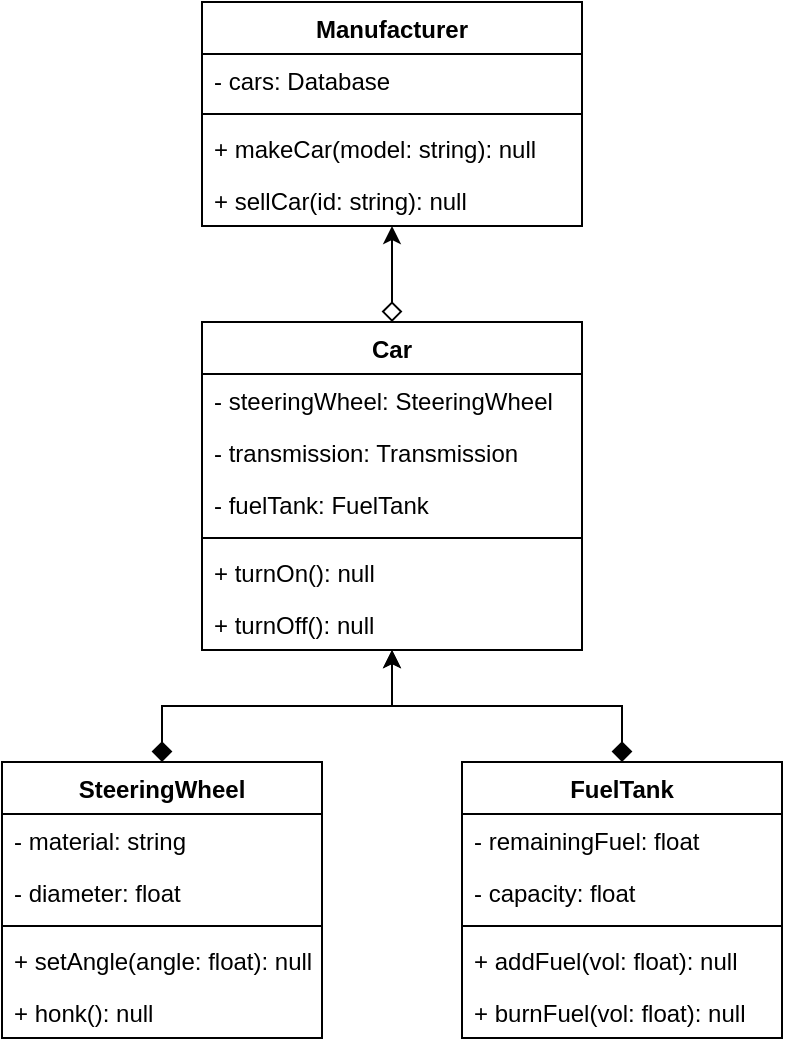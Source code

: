 <mxfile version="14.6.13" type="device"><diagram id="R2lEEEUBdFMjLlhIrx00" name="Page-1"><mxGraphModel dx="1086" dy="966" grid="1" gridSize="10" guides="1" tooltips="1" connect="1" arrows="1" fold="1" page="1" pageScale="1" pageWidth="430" pageHeight="550" math="0" shadow="0" extFonts="Permanent Marker^https://fonts.googleapis.com/css?family=Permanent+Marker"><root><mxCell id="0"/><mxCell id="1" parent="0"/><mxCell id="KaWwfsfiKh40zyoSKmLO-15" style="edgeStyle=orthogonalEdgeStyle;rounded=0;orthogonalLoop=1;jettySize=auto;html=1;exitX=0.5;exitY=0;exitDx=0;exitDy=0;startArrow=diamond;startFill=0;endSize=6;startSize=8;" edge="1" parent="1" source="KaWwfsfiKh40zyoSKmLO-1" target="KaWwfsfiKh40zyoSKmLO-8"><mxGeometry relative="1" as="geometry"/></mxCell><mxCell id="KaWwfsfiKh40zyoSKmLO-1" value="Car" style="swimlane;fontStyle=1;align=center;verticalAlign=top;childLayout=stackLayout;horizontal=1;startSize=26;horizontalStack=0;resizeParent=1;resizeParentMax=0;resizeLast=0;collapsible=1;marginBottom=0;" vertex="1" parent="1"><mxGeometry x="120" y="180" width="190" height="164" as="geometry"/></mxCell><mxCell id="KaWwfsfiKh40zyoSKmLO-2" value="- steeringWheel: SteeringWheel" style="text;strokeColor=none;fillColor=none;align=left;verticalAlign=top;spacingLeft=4;spacingRight=4;overflow=hidden;rotatable=0;points=[[0,0.5],[1,0.5]];portConstraint=eastwest;" vertex="1" parent="KaWwfsfiKh40zyoSKmLO-1"><mxGeometry y="26" width="190" height="26" as="geometry"/></mxCell><mxCell id="KaWwfsfiKh40zyoSKmLO-6" value="- transmission: Transmission" style="text;strokeColor=none;fillColor=none;align=left;verticalAlign=top;spacingLeft=4;spacingRight=4;overflow=hidden;rotatable=0;points=[[0,0.5],[1,0.5]];portConstraint=eastwest;" vertex="1" parent="KaWwfsfiKh40zyoSKmLO-1"><mxGeometry y="52" width="190" height="26" as="geometry"/></mxCell><mxCell id="KaWwfsfiKh40zyoSKmLO-7" value="- fuelTank: FuelTank" style="text;strokeColor=none;fillColor=none;align=left;verticalAlign=top;spacingLeft=4;spacingRight=4;overflow=hidden;rotatable=0;points=[[0,0.5],[1,0.5]];portConstraint=eastwest;" vertex="1" parent="KaWwfsfiKh40zyoSKmLO-1"><mxGeometry y="78" width="190" height="26" as="geometry"/></mxCell><mxCell id="KaWwfsfiKh40zyoSKmLO-3" value="" style="line;strokeWidth=1;fillColor=none;align=left;verticalAlign=middle;spacingTop=-1;spacingLeft=3;spacingRight=3;rotatable=0;labelPosition=right;points=[];portConstraint=eastwest;" vertex="1" parent="KaWwfsfiKh40zyoSKmLO-1"><mxGeometry y="104" width="190" height="8" as="geometry"/></mxCell><mxCell id="KaWwfsfiKh40zyoSKmLO-4" value="+ turnOn(): null" style="text;strokeColor=none;fillColor=none;align=left;verticalAlign=top;spacingLeft=4;spacingRight=4;overflow=hidden;rotatable=0;points=[[0,0.5],[1,0.5]];portConstraint=eastwest;" vertex="1" parent="KaWwfsfiKh40zyoSKmLO-1"><mxGeometry y="112" width="190" height="26" as="geometry"/></mxCell><mxCell id="KaWwfsfiKh40zyoSKmLO-16" value="+ turnOff(): null" style="text;strokeColor=none;fillColor=none;align=left;verticalAlign=top;spacingLeft=4;spacingRight=4;overflow=hidden;rotatable=0;points=[[0,0.5],[1,0.5]];portConstraint=eastwest;" vertex="1" parent="KaWwfsfiKh40zyoSKmLO-1"><mxGeometry y="138" width="190" height="26" as="geometry"/></mxCell><mxCell id="KaWwfsfiKh40zyoSKmLO-8" value="Manufacturer" style="swimlane;fontStyle=1;align=center;verticalAlign=top;childLayout=stackLayout;horizontal=1;startSize=26;horizontalStack=0;resizeParent=1;resizeParentMax=0;resizeLast=0;collapsible=1;marginBottom=0;" vertex="1" parent="1"><mxGeometry x="120" y="20" width="190" height="112" as="geometry"/></mxCell><mxCell id="KaWwfsfiKh40zyoSKmLO-9" value="- cars: Database" style="text;strokeColor=none;fillColor=none;align=left;verticalAlign=top;spacingLeft=4;spacingRight=4;overflow=hidden;rotatable=0;points=[[0,0.5],[1,0.5]];portConstraint=eastwest;" vertex="1" parent="KaWwfsfiKh40zyoSKmLO-8"><mxGeometry y="26" width="190" height="26" as="geometry"/></mxCell><mxCell id="KaWwfsfiKh40zyoSKmLO-10" value="" style="line;strokeWidth=1;fillColor=none;align=left;verticalAlign=middle;spacingTop=-1;spacingLeft=3;spacingRight=3;rotatable=0;labelPosition=right;points=[];portConstraint=eastwest;" vertex="1" parent="KaWwfsfiKh40zyoSKmLO-8"><mxGeometry y="52" width="190" height="8" as="geometry"/></mxCell><mxCell id="KaWwfsfiKh40zyoSKmLO-11" value="+ makeCar(model: string): null" style="text;strokeColor=none;fillColor=none;align=left;verticalAlign=top;spacingLeft=4;spacingRight=4;overflow=hidden;rotatable=0;points=[[0,0.5],[1,0.5]];portConstraint=eastwest;" vertex="1" parent="KaWwfsfiKh40zyoSKmLO-8"><mxGeometry y="60" width="190" height="26" as="geometry"/></mxCell><mxCell id="KaWwfsfiKh40zyoSKmLO-12" value="+ sellCar(id: string): null" style="text;strokeColor=none;fillColor=none;align=left;verticalAlign=top;spacingLeft=4;spacingRight=4;overflow=hidden;rotatable=0;points=[[0,0.5],[1,0.5]];portConstraint=eastwest;" vertex="1" parent="KaWwfsfiKh40zyoSKmLO-8"><mxGeometry y="86" width="190" height="26" as="geometry"/></mxCell><mxCell id="KaWwfsfiKh40zyoSKmLO-30" style="edgeStyle=orthogonalEdgeStyle;rounded=0;orthogonalLoop=1;jettySize=auto;html=1;exitX=0.5;exitY=0;exitDx=0;exitDy=0;startArrow=diamond;startFill=1;startSize=8;endSize=6;" edge="1" parent="1" source="KaWwfsfiKh40zyoSKmLO-18" target="KaWwfsfiKh40zyoSKmLO-1"><mxGeometry relative="1" as="geometry"/></mxCell><mxCell id="KaWwfsfiKh40zyoSKmLO-18" value="SteeringWheel" style="swimlane;fontStyle=1;align=center;verticalAlign=top;childLayout=stackLayout;horizontal=1;startSize=26;horizontalStack=0;resizeParent=1;resizeParentMax=0;resizeLast=0;collapsible=1;marginBottom=0;" vertex="1" parent="1"><mxGeometry x="20" y="400" width="160" height="138" as="geometry"/></mxCell><mxCell id="KaWwfsfiKh40zyoSKmLO-19" value="- material: string" style="text;strokeColor=none;fillColor=none;align=left;verticalAlign=top;spacingLeft=4;spacingRight=4;overflow=hidden;rotatable=0;points=[[0,0.5],[1,0.5]];portConstraint=eastwest;" vertex="1" parent="KaWwfsfiKh40zyoSKmLO-18"><mxGeometry y="26" width="160" height="26" as="geometry"/></mxCell><mxCell id="KaWwfsfiKh40zyoSKmLO-22" value="- diameter: float" style="text;strokeColor=none;fillColor=none;align=left;verticalAlign=top;spacingLeft=4;spacingRight=4;overflow=hidden;rotatable=0;points=[[0,0.5],[1,0.5]];portConstraint=eastwest;" vertex="1" parent="KaWwfsfiKh40zyoSKmLO-18"><mxGeometry y="52" width="160" height="26" as="geometry"/></mxCell><mxCell id="KaWwfsfiKh40zyoSKmLO-20" value="" style="line;strokeWidth=1;fillColor=none;align=left;verticalAlign=middle;spacingTop=-1;spacingLeft=3;spacingRight=3;rotatable=0;labelPosition=right;points=[];portConstraint=eastwest;" vertex="1" parent="KaWwfsfiKh40zyoSKmLO-18"><mxGeometry y="78" width="160" height="8" as="geometry"/></mxCell><mxCell id="KaWwfsfiKh40zyoSKmLO-21" value="+ setAngle(angle: float): null" style="text;strokeColor=none;fillColor=none;align=left;verticalAlign=top;spacingLeft=4;spacingRight=4;overflow=hidden;rotatable=0;points=[[0,0.5],[1,0.5]];portConstraint=eastwest;" vertex="1" parent="KaWwfsfiKh40zyoSKmLO-18"><mxGeometry y="86" width="160" height="26" as="geometry"/></mxCell><mxCell id="KaWwfsfiKh40zyoSKmLO-28" value="+ honk(): null" style="text;strokeColor=none;fillColor=none;align=left;verticalAlign=top;spacingLeft=4;spacingRight=4;overflow=hidden;rotatable=0;points=[[0,0.5],[1,0.5]];portConstraint=eastwest;" vertex="1" parent="KaWwfsfiKh40zyoSKmLO-18"><mxGeometry y="112" width="160" height="26" as="geometry"/></mxCell><mxCell id="KaWwfsfiKh40zyoSKmLO-31" style="edgeStyle=orthogonalEdgeStyle;rounded=0;orthogonalLoop=1;jettySize=auto;html=1;exitX=0.5;exitY=0;exitDx=0;exitDy=0;startArrow=diamond;startFill=1;startSize=8;endSize=6;" edge="1" parent="1" source="KaWwfsfiKh40zyoSKmLO-23" target="KaWwfsfiKh40zyoSKmLO-1"><mxGeometry relative="1" as="geometry"/></mxCell><mxCell id="KaWwfsfiKh40zyoSKmLO-23" value="FuelTank" style="swimlane;fontStyle=1;align=center;verticalAlign=top;childLayout=stackLayout;horizontal=1;startSize=26;horizontalStack=0;resizeParent=1;resizeParentMax=0;resizeLast=0;collapsible=1;marginBottom=0;" vertex="1" parent="1"><mxGeometry x="250" y="400" width="160" height="138" as="geometry"/></mxCell><mxCell id="KaWwfsfiKh40zyoSKmLO-24" value="- remainingFuel: float" style="text;strokeColor=none;fillColor=none;align=left;verticalAlign=top;spacingLeft=4;spacingRight=4;overflow=hidden;rotatable=0;points=[[0,0.5],[1,0.5]];portConstraint=eastwest;" vertex="1" parent="KaWwfsfiKh40zyoSKmLO-23"><mxGeometry y="26" width="160" height="26" as="geometry"/></mxCell><mxCell id="KaWwfsfiKh40zyoSKmLO-25" value="- capacity: float" style="text;strokeColor=none;fillColor=none;align=left;verticalAlign=top;spacingLeft=4;spacingRight=4;overflow=hidden;rotatable=0;points=[[0,0.5],[1,0.5]];portConstraint=eastwest;" vertex="1" parent="KaWwfsfiKh40zyoSKmLO-23"><mxGeometry y="52" width="160" height="26" as="geometry"/></mxCell><mxCell id="KaWwfsfiKh40zyoSKmLO-26" value="" style="line;strokeWidth=1;fillColor=none;align=left;verticalAlign=middle;spacingTop=-1;spacingLeft=3;spacingRight=3;rotatable=0;labelPosition=right;points=[];portConstraint=eastwest;" vertex="1" parent="KaWwfsfiKh40zyoSKmLO-23"><mxGeometry y="78" width="160" height="8" as="geometry"/></mxCell><mxCell id="KaWwfsfiKh40zyoSKmLO-27" value="+ addFuel(vol: float): null" style="text;strokeColor=none;fillColor=none;align=left;verticalAlign=top;spacingLeft=4;spacingRight=4;overflow=hidden;rotatable=0;points=[[0,0.5],[1,0.5]];portConstraint=eastwest;" vertex="1" parent="KaWwfsfiKh40zyoSKmLO-23"><mxGeometry y="86" width="160" height="26" as="geometry"/></mxCell><mxCell id="KaWwfsfiKh40zyoSKmLO-29" value="+ burnFuel(vol: float): null" style="text;strokeColor=none;fillColor=none;align=left;verticalAlign=top;spacingLeft=4;spacingRight=4;overflow=hidden;rotatable=0;points=[[0,0.5],[1,0.5]];portConstraint=eastwest;" vertex="1" parent="KaWwfsfiKh40zyoSKmLO-23"><mxGeometry y="112" width="160" height="26" as="geometry"/></mxCell></root></mxGraphModel></diagram></mxfile>